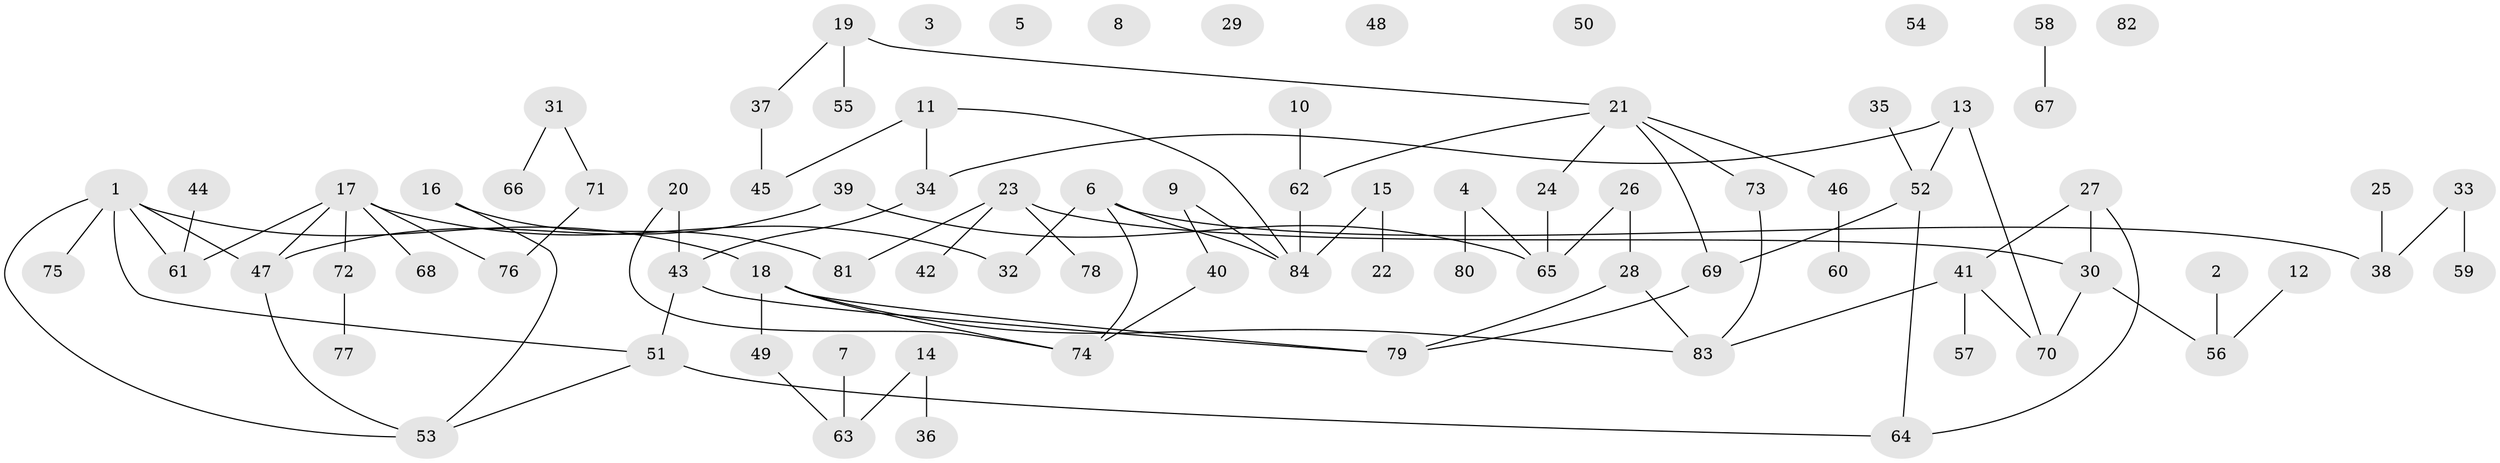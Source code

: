 // coarse degree distribution, {11: 0.029411764705882353, 1: 0.20588235294117646, 0: 0.2647058823529412, 4: 0.08823529411764706, 2: 0.20588235294117646, 5: 0.029411764705882353, 3: 0.11764705882352941, 7: 0.029411764705882353, 6: 0.029411764705882353}
// Generated by graph-tools (version 1.1) at 2025/16/03/04/25 18:16:43]
// undirected, 84 vertices, 94 edges
graph export_dot {
graph [start="1"]
  node [color=gray90,style=filled];
  1;
  2;
  3;
  4;
  5;
  6;
  7;
  8;
  9;
  10;
  11;
  12;
  13;
  14;
  15;
  16;
  17;
  18;
  19;
  20;
  21;
  22;
  23;
  24;
  25;
  26;
  27;
  28;
  29;
  30;
  31;
  32;
  33;
  34;
  35;
  36;
  37;
  38;
  39;
  40;
  41;
  42;
  43;
  44;
  45;
  46;
  47;
  48;
  49;
  50;
  51;
  52;
  53;
  54;
  55;
  56;
  57;
  58;
  59;
  60;
  61;
  62;
  63;
  64;
  65;
  66;
  67;
  68;
  69;
  70;
  71;
  72;
  73;
  74;
  75;
  76;
  77;
  78;
  79;
  80;
  81;
  82;
  83;
  84;
  1 -- 18;
  1 -- 47;
  1 -- 51;
  1 -- 53;
  1 -- 61;
  1 -- 75;
  2 -- 56;
  4 -- 65;
  4 -- 80;
  6 -- 32;
  6 -- 38;
  6 -- 74;
  6 -- 84;
  7 -- 63;
  9 -- 40;
  9 -- 84;
  10 -- 62;
  11 -- 34;
  11 -- 45;
  11 -- 84;
  12 -- 56;
  13 -- 34;
  13 -- 52;
  13 -- 70;
  14 -- 36;
  14 -- 63;
  15 -- 22;
  15 -- 84;
  16 -- 53;
  16 -- 81;
  17 -- 32;
  17 -- 47;
  17 -- 61;
  17 -- 68;
  17 -- 72;
  17 -- 76;
  18 -- 49;
  18 -- 74;
  18 -- 79;
  18 -- 83;
  19 -- 21;
  19 -- 37;
  19 -- 55;
  20 -- 43;
  20 -- 74;
  21 -- 24;
  21 -- 46;
  21 -- 62;
  21 -- 69;
  21 -- 73;
  23 -- 30;
  23 -- 42;
  23 -- 78;
  23 -- 81;
  24 -- 65;
  25 -- 38;
  26 -- 28;
  26 -- 65;
  27 -- 30;
  27 -- 41;
  27 -- 64;
  28 -- 79;
  28 -- 83;
  30 -- 56;
  30 -- 70;
  31 -- 66;
  31 -- 71;
  33 -- 38;
  33 -- 59;
  34 -- 43;
  35 -- 52;
  37 -- 45;
  39 -- 47;
  39 -- 65;
  40 -- 74;
  41 -- 57;
  41 -- 70;
  41 -- 83;
  43 -- 51;
  43 -- 79;
  44 -- 61;
  46 -- 60;
  47 -- 53;
  49 -- 63;
  51 -- 53;
  51 -- 64;
  52 -- 64;
  52 -- 69;
  58 -- 67;
  62 -- 84;
  69 -- 79;
  71 -- 76;
  72 -- 77;
  73 -- 83;
}
